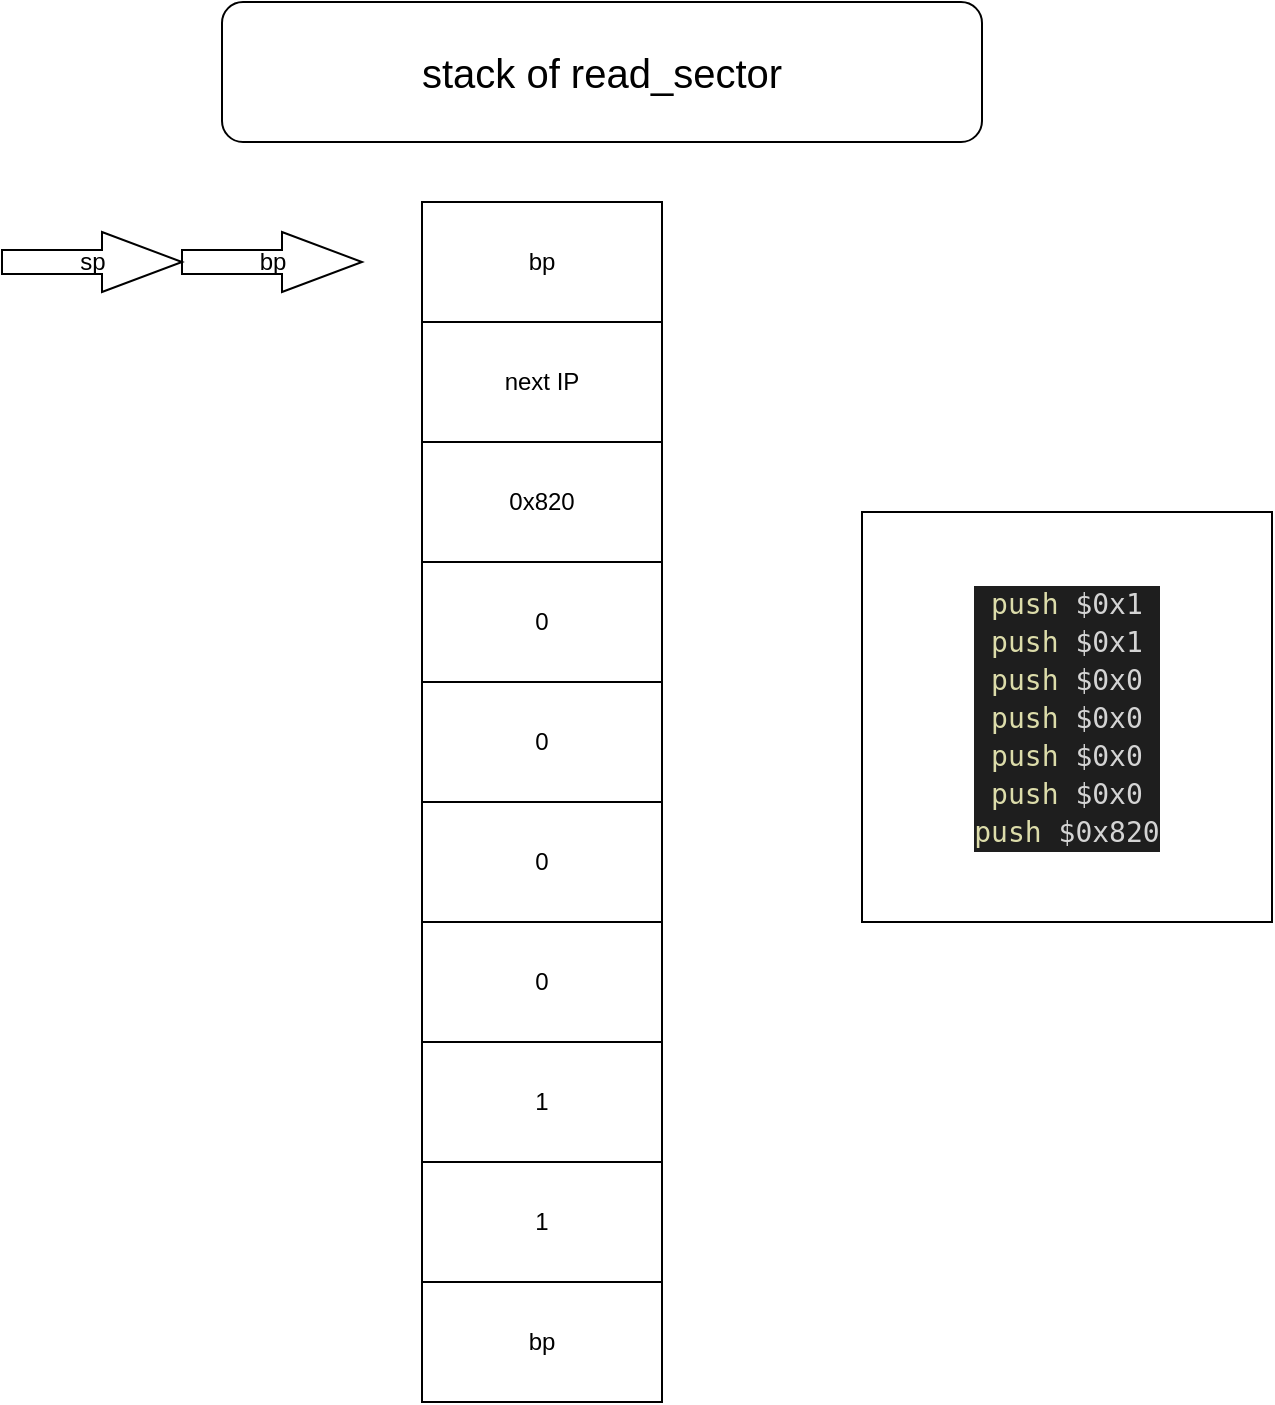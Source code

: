 <mxfile version="14.4.3" type="device"><diagram id="E0pR_osBaB1cU4f7fAXl" name="Page-1"><mxGraphModel dx="868" dy="568" grid="1" gridSize="10" guides="1" tooltips="1" connect="1" arrows="1" fold="1" page="1" pageScale="1" pageWidth="850" pageHeight="1100" math="0" shadow="0"><root><mxCell id="0"/><mxCell id="1" parent="0"/><mxCell id="A6mrUBqGc_eF5PHlP-KR-6" value="bp" style="rounded=0;whiteSpace=wrap;html=1;" vertex="1" parent="1"><mxGeometry x="290" y="650" width="120" height="60" as="geometry"/></mxCell><mxCell id="A6mrUBqGc_eF5PHlP-KR-9" value="0x820" style="rounded=0;whiteSpace=wrap;html=1;" vertex="1" parent="1"><mxGeometry x="290" y="230" width="120" height="60" as="geometry"/></mxCell><mxCell id="A6mrUBqGc_eF5PHlP-KR-10" value="next IP" style="rounded=0;whiteSpace=wrap;html=1;" vertex="1" parent="1"><mxGeometry x="290" y="170" width="120" height="60" as="geometry"/></mxCell><mxCell id="A6mrUBqGc_eF5PHlP-KR-11" value="bp" style="rounded=0;whiteSpace=wrap;html=1;" vertex="1" parent="1"><mxGeometry x="290" y="110" width="120" height="60" as="geometry"/></mxCell><mxCell id="A6mrUBqGc_eF5PHlP-KR-13" value="bp" style="html=1;shadow=0;dashed=0;align=center;verticalAlign=middle;shape=mxgraph.arrows2.arrow;dy=0.6;dx=40;notch=0;" vertex="1" parent="1"><mxGeometry x="170" y="125" width="90" height="30" as="geometry"/></mxCell><mxCell id="A6mrUBqGc_eF5PHlP-KR-14" value="&lt;meta charset=&quot;utf-8&quot;&gt;&lt;div style=&quot;color: rgb(212, 212, 212); background-color: rgb(30, 30, 30); font-family: &amp;quot;droid sans mono&amp;quot;, monospace, monospace, &amp;quot;droid sans fallback&amp;quot;; font-weight: normal; font-size: 14px; line-height: 19px;&quot;&gt;&lt;div&gt;&lt;span style=&quot;color: #d4d4d4&quot;&gt;    &lt;/span&gt;&lt;span style=&quot;color: #dcdcaa&quot;&gt;push&lt;/span&gt;&lt;span style=&quot;color: #d4d4d4&quot;&gt; $0x1&lt;/span&gt;&lt;/div&gt;&lt;div&gt;&lt;span style=&quot;color: #d4d4d4&quot;&gt;    &lt;/span&gt;&lt;span style=&quot;color: #dcdcaa&quot;&gt;push&lt;/span&gt;&lt;span style=&quot;color: #d4d4d4&quot;&gt; $0x1&lt;/span&gt;&lt;/div&gt;&lt;div&gt;&lt;span style=&quot;color: #d4d4d4&quot;&gt;    &lt;/span&gt;&lt;span style=&quot;color: #dcdcaa&quot;&gt;push&lt;/span&gt;&lt;span style=&quot;color: #d4d4d4&quot;&gt; $0x0&lt;/span&gt;&lt;/div&gt;&lt;div&gt;&lt;span style=&quot;color: #d4d4d4&quot;&gt;    &lt;/span&gt;&lt;span style=&quot;color: #dcdcaa&quot;&gt;push&lt;/span&gt;&lt;span style=&quot;color: #d4d4d4&quot;&gt; $0x0&lt;/span&gt;&lt;/div&gt;&lt;div&gt;&lt;span style=&quot;color: #d4d4d4&quot;&gt;    &lt;/span&gt;&lt;span style=&quot;color: #dcdcaa&quot;&gt;push&lt;/span&gt;&lt;span style=&quot;color: #d4d4d4&quot;&gt; $0x0&lt;/span&gt;&lt;/div&gt;&lt;div&gt;&lt;span style=&quot;color: #d4d4d4&quot;&gt;    &lt;/span&gt;&lt;span style=&quot;color: #dcdcaa&quot;&gt;push&lt;/span&gt;&lt;span style=&quot;color: #d4d4d4&quot;&gt; $0x0&lt;/span&gt;&lt;/div&gt;&lt;div&gt;&lt;span style=&quot;color: #d4d4d4&quot;&gt;    &lt;/span&gt;&lt;span style=&quot;color: #dcdcaa&quot;&gt;push&lt;/span&gt;&lt;span style=&quot;color: #d4d4d4&quot;&gt; $0x820&lt;/span&gt;&lt;/div&gt;&lt;/div&gt;" style="whiteSpace=wrap;html=1;aspect=fixed;" vertex="1" parent="1"><mxGeometry x="510" y="265" width="205" height="205" as="geometry"/></mxCell><mxCell id="A6mrUBqGc_eF5PHlP-KR-15" value="0" style="rounded=0;whiteSpace=wrap;html=1;" vertex="1" parent="1"><mxGeometry x="290" y="410" width="120" height="60" as="geometry"/></mxCell><mxCell id="A6mrUBqGc_eF5PHlP-KR-16" value="0" style="rounded=0;whiteSpace=wrap;html=1;" vertex="1" parent="1"><mxGeometry x="290" y="470" width="120" height="60" as="geometry"/></mxCell><mxCell id="A6mrUBqGc_eF5PHlP-KR-17" value="0" style="rounded=0;whiteSpace=wrap;html=1;" vertex="1" parent="1"><mxGeometry x="290" y="290" width="120" height="60" as="geometry"/></mxCell><mxCell id="A6mrUBqGc_eF5PHlP-KR-18" value="0" style="rounded=0;whiteSpace=wrap;html=1;" vertex="1" parent="1"><mxGeometry x="290" y="350" width="120" height="60" as="geometry"/></mxCell><mxCell id="A6mrUBqGc_eF5PHlP-KR-19" value="1" style="rounded=0;whiteSpace=wrap;html=1;" vertex="1" parent="1"><mxGeometry x="290" y="590" width="120" height="60" as="geometry"/></mxCell><mxCell id="A6mrUBqGc_eF5PHlP-KR-20" value="1" style="rounded=0;whiteSpace=wrap;html=1;" vertex="1" parent="1"><mxGeometry x="290" y="530" width="120" height="60" as="geometry"/></mxCell><mxCell id="A6mrUBqGc_eF5PHlP-KR-22" value="&lt;font style=&quot;font-size: 20px&quot;&gt;stack of read_sector&lt;/font&gt;" style="rounded=1;whiteSpace=wrap;html=1;" vertex="1" parent="1"><mxGeometry x="190" y="10" width="380" height="70" as="geometry"/></mxCell><mxCell id="A6mrUBqGc_eF5PHlP-KR-23" value="sp" style="html=1;shadow=0;dashed=0;align=center;verticalAlign=middle;shape=mxgraph.arrows2.arrow;dy=0.6;dx=40;notch=0;" vertex="1" parent="1"><mxGeometry x="80" y="125" width="90" height="30" as="geometry"/></mxCell></root></mxGraphModel></diagram></mxfile>
